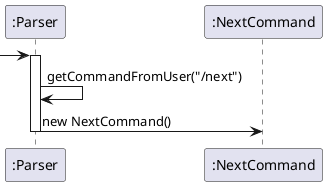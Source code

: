 @startuml
'https://plantuml.com/sequence-diagram


'-> ":Parser"
'activate ":Parser"
'
'":Parser" -> ":Parser": getCommandFromUser("/next")
'":Parser" -> ":NextCommand": new NextCommand()
'deactivate ":Parser"
'activate ":NextCommand"
'
'":NextCommand" -> "sceneList :SceneList": execute()
'activate "sceneList :SceneList"
'
'"sceneList :SceneList" -> "sceneList :SceneList": getSceneType()
'"sceneList :SceneList" -> "sceneList :SceneList": updateSceneNumber()
'"sceneList :SceneList" -> ":NextCommand": runCurrentScene()
'deactivate "sceneList :SceneList"
'
'":NextCommand" -> ":NextCommand": exit()
'":NextCommand" -> ":Parser"

-> ":Parser"
activate ":Parser"

":Parser" -> ":Parser": getCommandFromUser("/next")
":Parser" -> ":NextCommand": new NextCommand()
deactivate ":Parser"

@enduml
